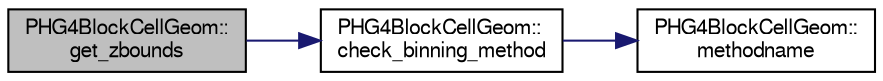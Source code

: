 digraph "PHG4BlockCellGeom::get_zbounds"
{
  bgcolor="transparent";
  edge [fontname="FreeSans",fontsize="10",labelfontname="FreeSans",labelfontsize="10"];
  node [fontname="FreeSans",fontsize="10",shape=record];
  rankdir="LR";
  Node1 [label="PHG4BlockCellGeom::\lget_zbounds",height=0.2,width=0.4,color="black", fillcolor="grey75", style="filled" fontcolor="black"];
  Node1 -> Node2 [color="midnightblue",fontsize="10",style="solid",fontname="FreeSans"];
  Node2 [label="PHG4BlockCellGeom::\lcheck_binning_method",height=0.2,width=0.4,color="black",URL="$d1/dd7/classPHG4BlockCellGeom.html#ac342ea4c9885862ad49ce2959bda4b1d"];
  Node2 -> Node3 [color="midnightblue",fontsize="10",style="solid",fontname="FreeSans"];
  Node3 [label="PHG4BlockCellGeom::\lmethodname",height=0.2,width=0.4,color="black",URL="$d1/dd7/classPHG4BlockCellGeom.html#aae9a78950e6844001da0ce7ae4b0ae77"];
}
